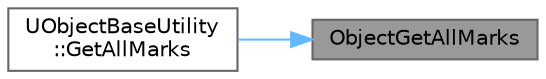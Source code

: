digraph "ObjectGetAllMarks"
{
 // INTERACTIVE_SVG=YES
 // LATEX_PDF_SIZE
  bgcolor="transparent";
  edge [fontname=Helvetica,fontsize=10,labelfontname=Helvetica,labelfontsize=10];
  node [fontname=Helvetica,fontsize=10,shape=box,height=0.2,width=0.4];
  rankdir="RL";
  Node1 [id="Node000001",label="ObjectGetAllMarks",height=0.2,width=0.4,color="gray40", fillcolor="grey60", style="filled", fontcolor="black",tooltip="Returns all of the object marks on a specific object."];
  Node1 -> Node2 [id="edge1_Node000001_Node000002",dir="back",color="steelblue1",style="solid",tooltip=" "];
  Node2 [id="Node000002",label="UObjectBaseUtility\l::GetAllMarks",height=0.2,width=0.4,color="grey40", fillcolor="white", style="filled",URL="$d6/d7b/classUObjectBaseUtility.html#a131b5cd055719cceb00010e183a0732c",tooltip="Returns all of the object marks on a specific object."];
}

